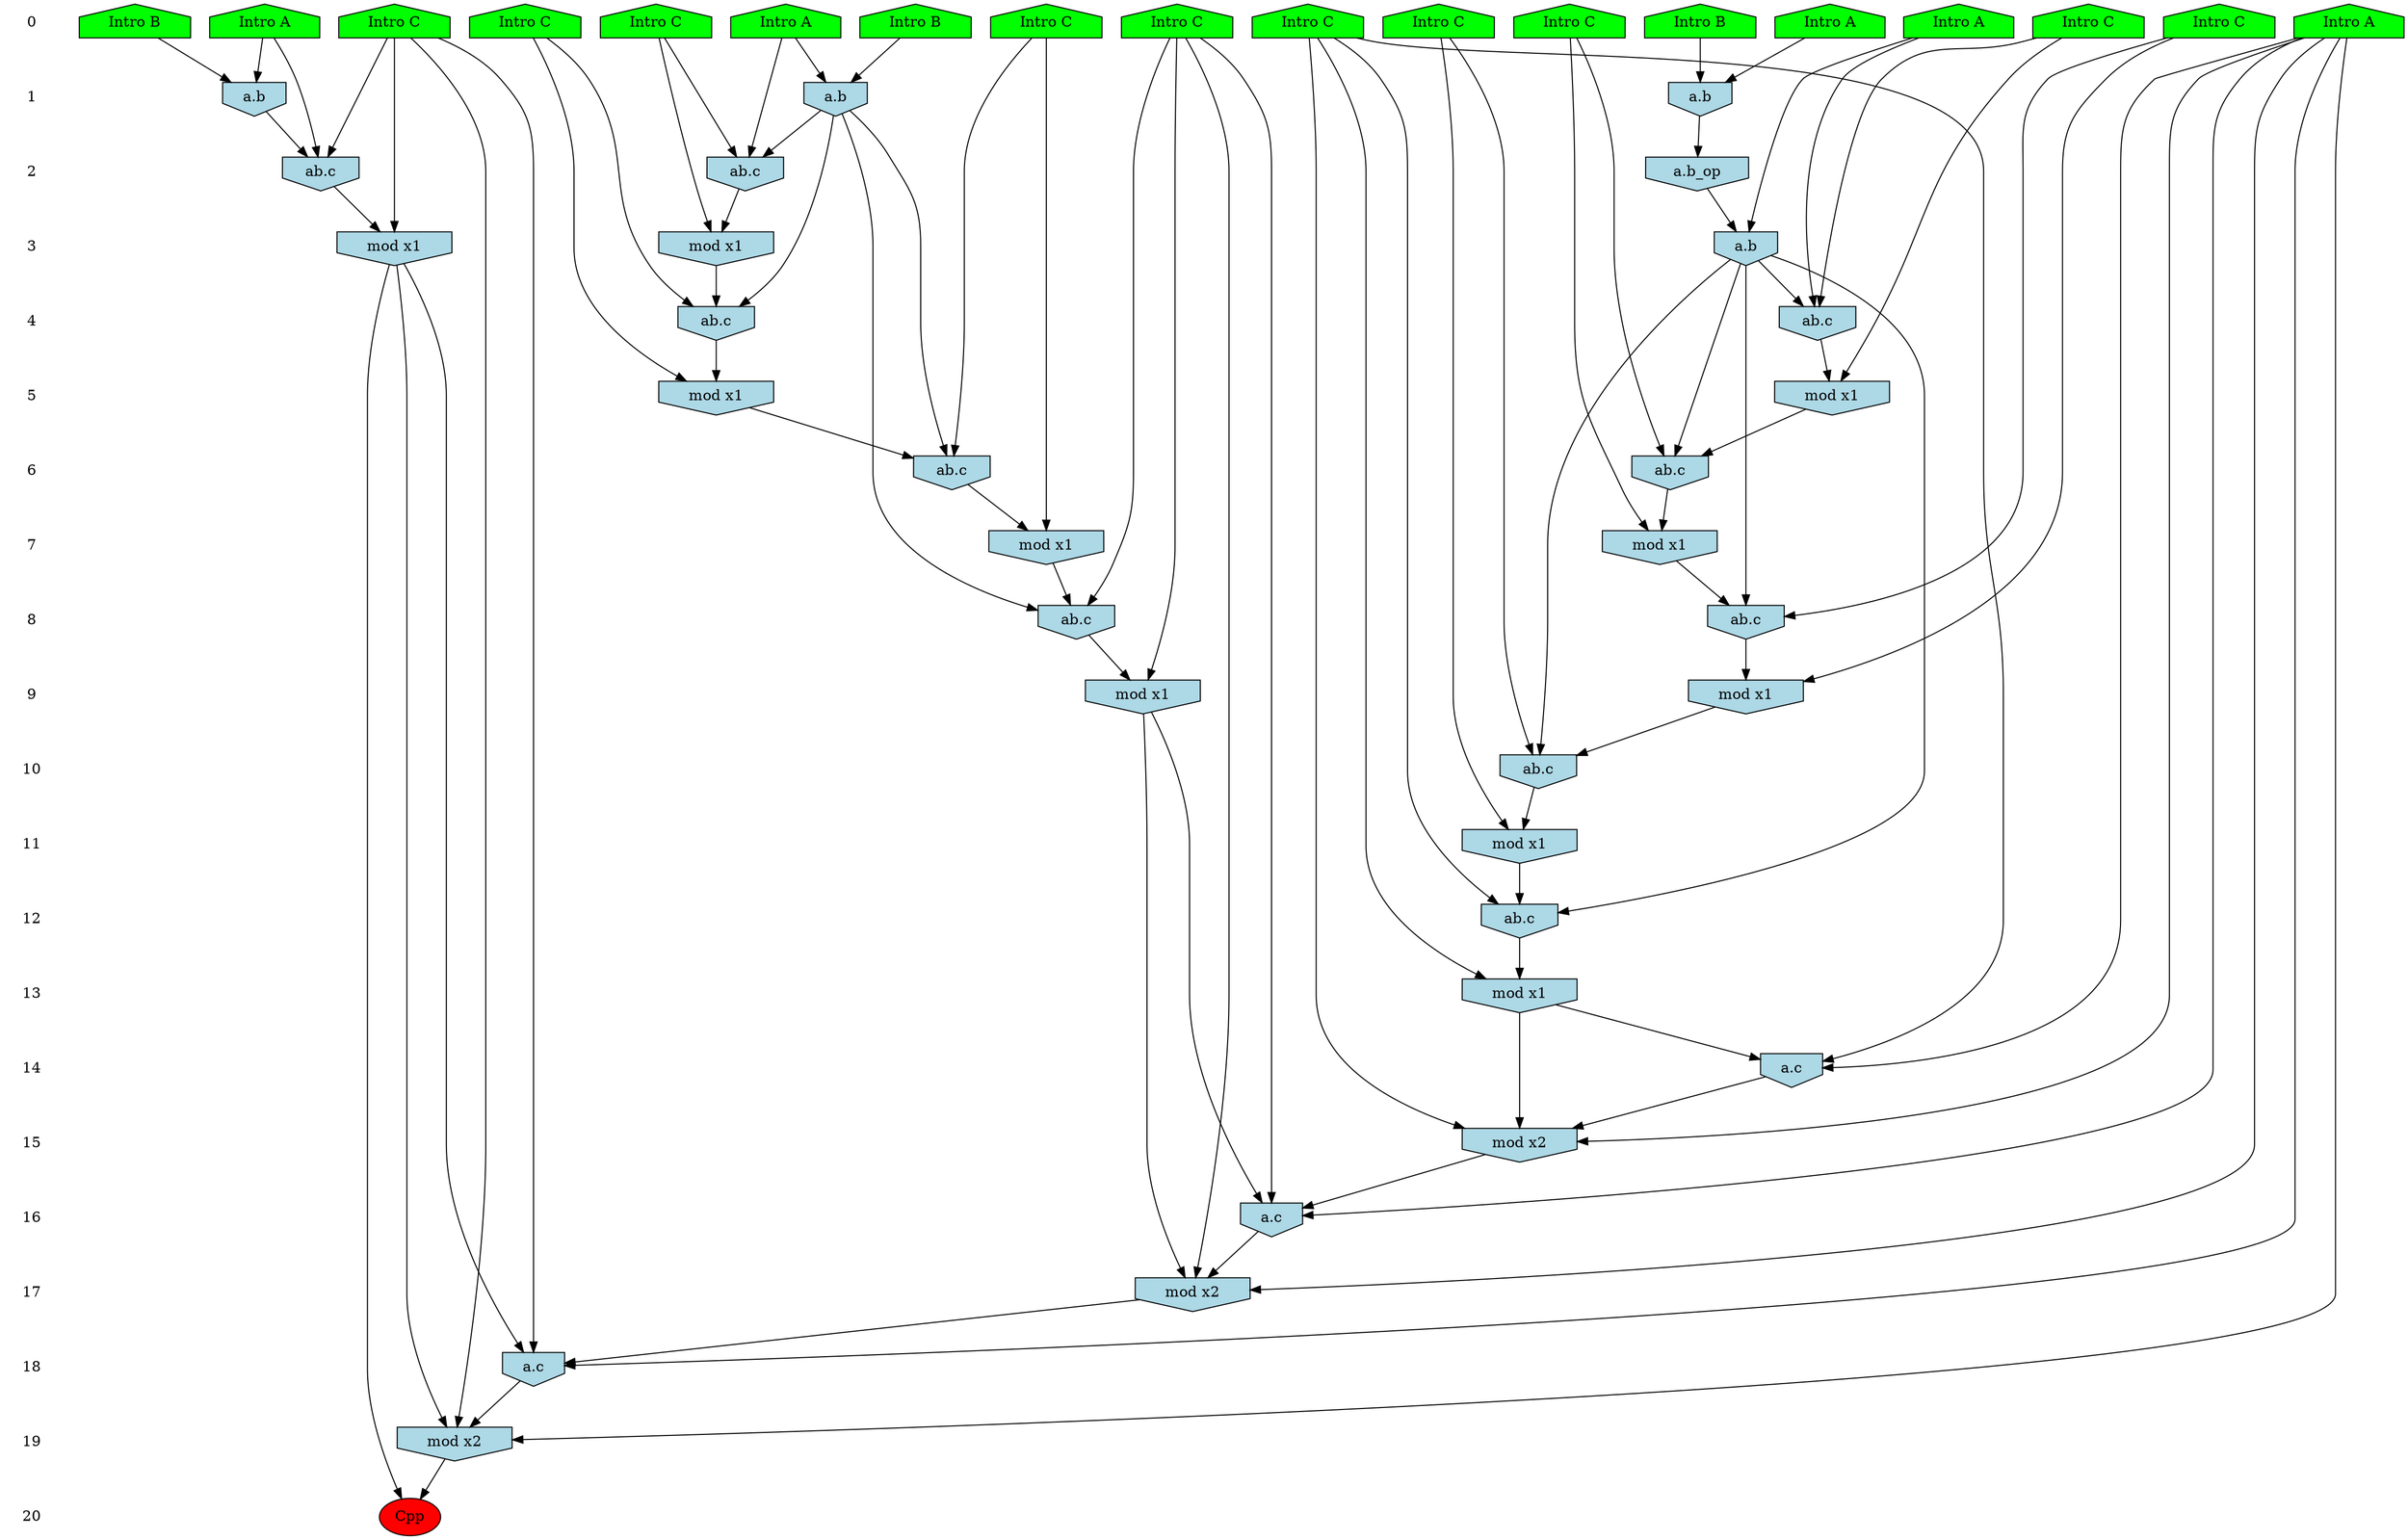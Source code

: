 /* Compression of 1 causal flows obtained in average at 1.839457E+01 t.u */
/* Compressed causal flows were: [3305] */
digraph G{
 ranksep=.5 ; 
{ rank = same ; "0" [shape=plaintext] ; node_1 [label ="Intro B", shape=house, style=filled, fillcolor=green] ;
node_2 [label ="Intro A", shape=house, style=filled, fillcolor=green] ;
node_3 [label ="Intro B", shape=house, style=filled, fillcolor=green] ;
node_4 [label ="Intro A", shape=house, style=filled, fillcolor=green] ;
node_5 [label ="Intro A", shape=house, style=filled, fillcolor=green] ;
node_6 [label ="Intro B", shape=house, style=filled, fillcolor=green] ;
node_7 [label ="Intro A", shape=house, style=filled, fillcolor=green] ;
node_8 [label ="Intro A", shape=house, style=filled, fillcolor=green] ;
node_9 [label ="Intro C", shape=house, style=filled, fillcolor=green] ;
node_10 [label ="Intro C", shape=house, style=filled, fillcolor=green] ;
node_11 [label ="Intro C", shape=house, style=filled, fillcolor=green] ;
node_12 [label ="Intro C", shape=house, style=filled, fillcolor=green] ;
node_13 [label ="Intro C", shape=house, style=filled, fillcolor=green] ;
node_14 [label ="Intro C", shape=house, style=filled, fillcolor=green] ;
node_15 [label ="Intro C", shape=house, style=filled, fillcolor=green] ;
node_16 [label ="Intro C", shape=house, style=filled, fillcolor=green] ;
node_17 [label ="Intro C", shape=house, style=filled, fillcolor=green] ;
node_18 [label ="Intro C", shape=house, style=filled, fillcolor=green] ;
}
{ rank = same ; "1" [shape=plaintext] ; node_19 [label="a.b", shape=invhouse, style=filled, fillcolor = lightblue] ;
node_22 [label="a.b", shape=invhouse, style=filled, fillcolor = lightblue] ;
node_26 [label="a.b", shape=invhouse, style=filled, fillcolor = lightblue] ;
}
{ rank = same ; "2" [shape=plaintext] ; node_20 [label="ab.c", shape=invhouse, style=filled, fillcolor = lightblue] ;
node_23 [label="a.b_op", shape=invhouse, style=filled, fillcolor = lightblue] ;
node_28 [label="ab.c", shape=invhouse, style=filled, fillcolor = lightblue] ;
}
{ rank = same ; "3" [shape=plaintext] ; node_21 [label="mod x1", shape=invhouse, style=filled, fillcolor = lightblue] ;
node_24 [label="a.b", shape=invhouse, style=filled, fillcolor = lightblue] ;
node_33 [label="mod x1", shape=invhouse, style=filled, fillcolor = lightblue] ;
}
{ rank = same ; "4" [shape=plaintext] ; node_25 [label="ab.c", shape=invhouse, style=filled, fillcolor = lightblue] ;
node_27 [label="ab.c", shape=invhouse, style=filled, fillcolor = lightblue] ;
}
{ rank = same ; "5" [shape=plaintext] ; node_29 [label="mod x1", shape=invhouse, style=filled, fillcolor = lightblue] ;
node_32 [label="mod x1", shape=invhouse, style=filled, fillcolor = lightblue] ;
}
{ rank = same ; "6" [shape=plaintext] ; node_30 [label="ab.c", shape=invhouse, style=filled, fillcolor = lightblue] ;
node_36 [label="ab.c", shape=invhouse, style=filled, fillcolor = lightblue] ;
}
{ rank = same ; "7" [shape=plaintext] ; node_31 [label="mod x1", shape=invhouse, style=filled, fillcolor = lightblue] ;
node_37 [label="mod x1", shape=invhouse, style=filled, fillcolor = lightblue] ;
}
{ rank = same ; "8" [shape=plaintext] ; node_34 [label="ab.c", shape=invhouse, style=filled, fillcolor = lightblue] ;
node_39 [label="ab.c", shape=invhouse, style=filled, fillcolor = lightblue] ;
}
{ rank = same ; "9" [shape=plaintext] ; node_35 [label="mod x1", shape=invhouse, style=filled, fillcolor = lightblue] ;
node_40 [label="mod x1", shape=invhouse, style=filled, fillcolor = lightblue] ;
}
{ rank = same ; "10" [shape=plaintext] ; node_38 [label="ab.c", shape=invhouse, style=filled, fillcolor = lightblue] ;
}
{ rank = same ; "11" [shape=plaintext] ; node_41 [label="mod x1", shape=invhouse, style=filled, fillcolor = lightblue] ;
}
{ rank = same ; "12" [shape=plaintext] ; node_42 [label="ab.c", shape=invhouse, style=filled, fillcolor = lightblue] ;
}
{ rank = same ; "13" [shape=plaintext] ; node_43 [label="mod x1", shape=invhouse, style=filled, fillcolor = lightblue] ;
}
{ rank = same ; "14" [shape=plaintext] ; node_44 [label="a.c", shape=invhouse, style=filled, fillcolor = lightblue] ;
}
{ rank = same ; "15" [shape=plaintext] ; node_45 [label="mod x2", shape=invhouse, style=filled, fillcolor = lightblue] ;
}
{ rank = same ; "16" [shape=plaintext] ; node_46 [label="a.c", shape=invhouse, style=filled, fillcolor = lightblue] ;
}
{ rank = same ; "17" [shape=plaintext] ; node_47 [label="mod x2", shape=invhouse, style=filled, fillcolor = lightblue] ;
}
{ rank = same ; "18" [shape=plaintext] ; node_48 [label="a.c", shape=invhouse, style=filled, fillcolor = lightblue] ;
}
{ rank = same ; "19" [shape=plaintext] ; node_49 [label="mod x2", shape=invhouse, style=filled, fillcolor = lightblue] ;
}
{ rank = same ; "20" [shape=plaintext] ; node_50 [label ="Cpp", style=filled, fillcolor=red] ;
}
"0" -> "1" [style="invis"]; 
"1" -> "2" [style="invis"]; 
"2" -> "3" [style="invis"]; 
"3" -> "4" [style="invis"]; 
"4" -> "5" [style="invis"]; 
"5" -> "6" [style="invis"]; 
"6" -> "7" [style="invis"]; 
"7" -> "8" [style="invis"]; 
"8" -> "9" [style="invis"]; 
"9" -> "10" [style="invis"]; 
"10" -> "11" [style="invis"]; 
"11" -> "12" [style="invis"]; 
"12" -> "13" [style="invis"]; 
"13" -> "14" [style="invis"]; 
"14" -> "15" [style="invis"]; 
"15" -> "16" [style="invis"]; 
"16" -> "17" [style="invis"]; 
"17" -> "18" [style="invis"]; 
"18" -> "19" [style="invis"]; 
"19" -> "20" [style="invis"]; 
node_6 -> node_19
node_7 -> node_19
node_7 -> node_20
node_15 -> node_20
node_19 -> node_20
node_15 -> node_21
node_20 -> node_21
node_2 -> node_22
node_3 -> node_22
node_22 -> node_23
node_4 -> node_24
node_23 -> node_24
node_4 -> node_25
node_13 -> node_25
node_24 -> node_25
node_1 -> node_26
node_5 -> node_26
node_11 -> node_27
node_19 -> node_27
node_21 -> node_27
node_5 -> node_28
node_16 -> node_28
node_26 -> node_28
node_13 -> node_29
node_25 -> node_29
node_14 -> node_30
node_24 -> node_30
node_29 -> node_30
node_14 -> node_31
node_30 -> node_31
node_11 -> node_32
node_27 -> node_32
node_16 -> node_33
node_28 -> node_33
node_10 -> node_34
node_24 -> node_34
node_31 -> node_34
node_10 -> node_35
node_34 -> node_35
node_12 -> node_36
node_19 -> node_36
node_32 -> node_36
node_12 -> node_37
node_36 -> node_37
node_9 -> node_38
node_24 -> node_38
node_35 -> node_38
node_18 -> node_39
node_19 -> node_39
node_37 -> node_39
node_18 -> node_40
node_39 -> node_40
node_9 -> node_41
node_38 -> node_41
node_17 -> node_42
node_24 -> node_42
node_41 -> node_42
node_17 -> node_43
node_42 -> node_43
node_8 -> node_44
node_17 -> node_44
node_43 -> node_44
node_8 -> node_45
node_17 -> node_45
node_43 -> node_45
node_44 -> node_45
node_8 -> node_46
node_18 -> node_46
node_40 -> node_46
node_45 -> node_46
node_8 -> node_47
node_18 -> node_47
node_40 -> node_47
node_46 -> node_47
node_8 -> node_48
node_16 -> node_48
node_33 -> node_48
node_47 -> node_48
node_8 -> node_49
node_16 -> node_49
node_33 -> node_49
node_48 -> node_49
node_33 -> node_50
node_49 -> node_50
}
/*
 Dot generation time: 0.000216
*/
